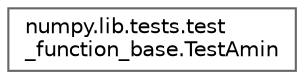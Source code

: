 digraph "Graphical Class Hierarchy"
{
 // LATEX_PDF_SIZE
  bgcolor="transparent";
  edge [fontname=Helvetica,fontsize=10,labelfontname=Helvetica,labelfontsize=10];
  node [fontname=Helvetica,fontsize=10,shape=box,height=0.2,width=0.4];
  rankdir="LR";
  Node0 [id="Node000000",label="numpy.lib.tests.test\l_function_base.TestAmin",height=0.2,width=0.4,color="grey40", fillcolor="white", style="filled",URL="$d8/d31/classnumpy_1_1lib_1_1tests_1_1test__function__base_1_1TestAmin.html",tooltip=" "];
}
